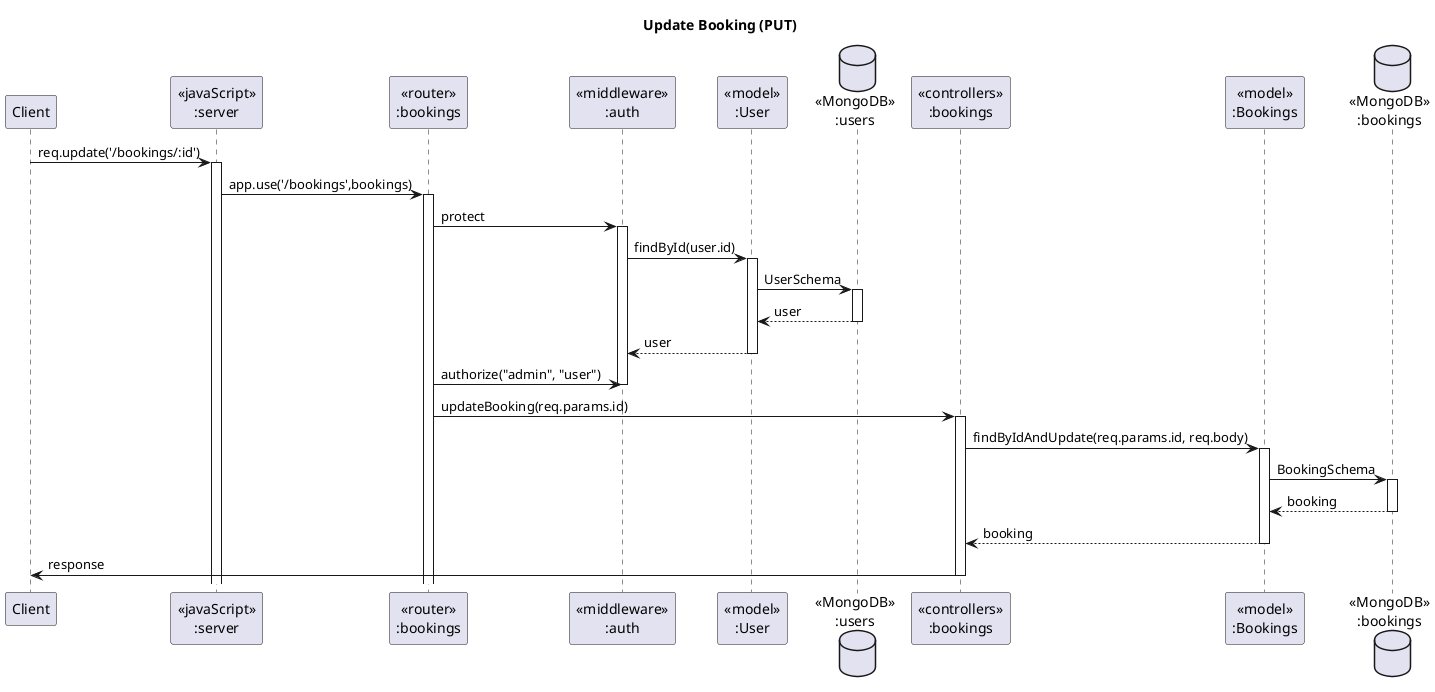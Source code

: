 @startuml Update Booking

' header Hotel Registration Sequence Diagram
title "Update Booking (PUT)"

participant "Client" as client
participant "<<javaScript>>\n:server" as server
participant "<<router>>\n:bookings" as routerBookings
participant "<<middleware>>\n:auth" as middlewareAuth
participant "<<model>>\n:User" as modelUser
database "<<MongoDB>>\n:users" as UserDatabase
participant "<<controllers>>\n:bookings" as controllersBooking
participant "<<model>>\n:Bookings" as modelBooking
database "<<MongoDB>>\n:bookings" as BookingDatabase

client->server ++:req.update('/bookings/:id')
server->routerBookings ++:app.use('/bookings',bookings)

routerBookings -> middlewareAuth ++: protect
middlewareAuth -> modelUser ++ : findById(user.id)
modelUser -> UserDatabase ++: UserSchema
UserDatabase --> modelUser --: user
modelUser --> middlewareAuth: user
deactivate modelUser
routerBookings -> middlewareAuth: authorize("admin", "user")
deactivate middlewareAuth

routerBookings -> controllersBooking ++:updateBooking(req.params.id)
controllersBooking->modelBooking ++: findByIdAndUpdate(req.params.id, req.body)
modelBooking ->BookingDatabase ++: BookingSchema
BookingDatabase --> modelBooking --: booking
controllersBooking <-- modelBooking --: booking
controllersBooking->client --:response

@enduml
